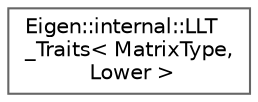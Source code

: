 digraph "类继承关系图"
{
 // LATEX_PDF_SIZE
  bgcolor="transparent";
  edge [fontname=Helvetica,fontsize=10,labelfontname=Helvetica,labelfontsize=10];
  node [fontname=Helvetica,fontsize=10,shape=box,height=0.2,width=0.4];
  rankdir="LR";
  Node0 [id="Node000000",label="Eigen::internal::LLT\l_Traits\< MatrixType,\l Lower \>",height=0.2,width=0.4,color="grey40", fillcolor="white", style="filled",URL="$struct_eigen_1_1internal_1_1_l_l_t___traits_3_01_matrix_type_00_01_lower_01_4.html",tooltip=" "];
}
